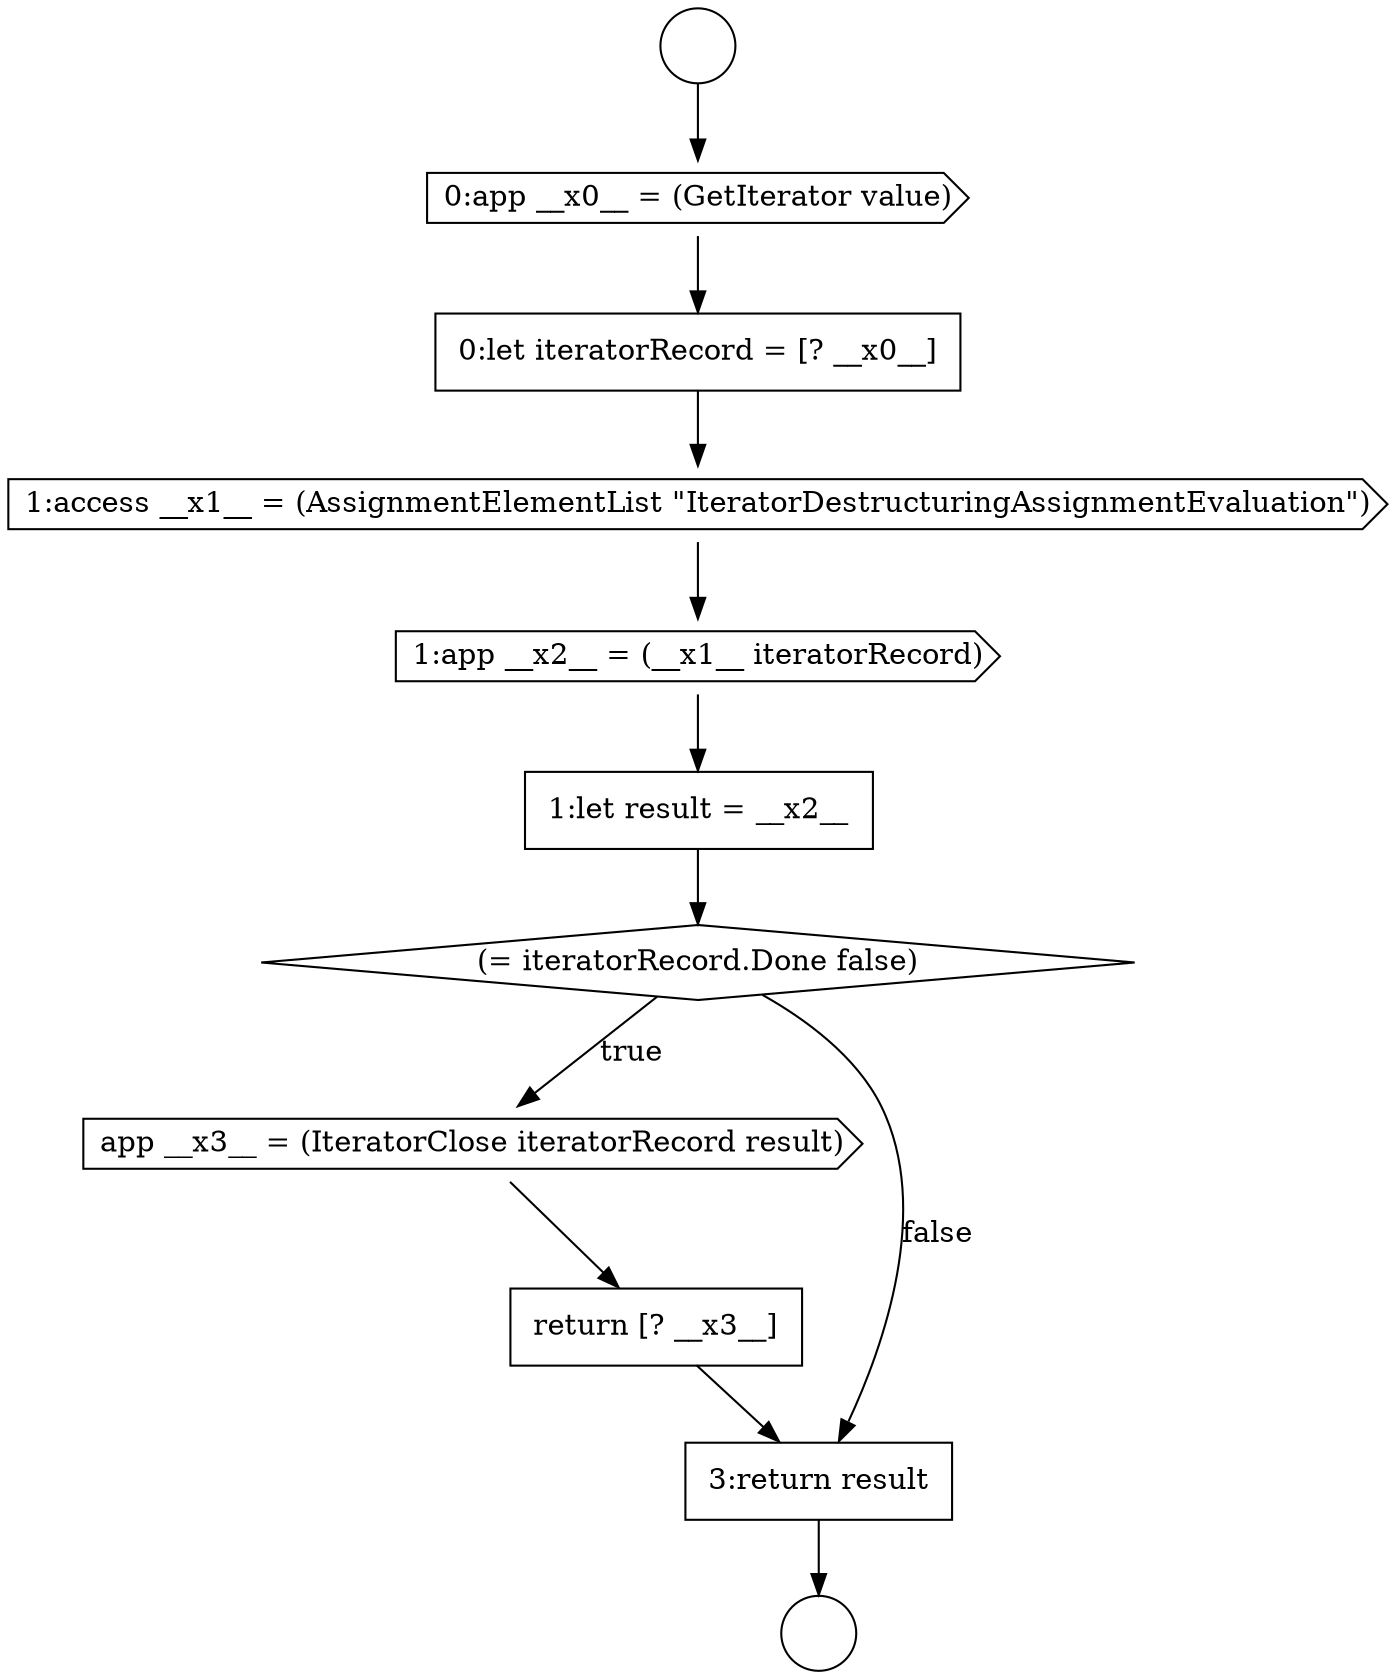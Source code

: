 digraph {
  node5168 [shape=none, margin=0, label=<<font color="black">
    <table border="0" cellborder="1" cellspacing="0" cellpadding="10">
      <tr><td align="left">1:let result = __x2__</td></tr>
    </table>
  </font>> color="black" fillcolor="white" style=filled]
  node5163 [shape=circle label=" " color="black" fillcolor="white" style=filled]
  node5169 [shape=diamond, label=<<font color="black">(= iteratorRecord.Done false)</font>> color="black" fillcolor="white" style=filled]
  node5167 [shape=cds, label=<<font color="black">1:app __x2__ = (__x1__ iteratorRecord)</font>> color="black" fillcolor="white" style=filled]
  node5166 [shape=cds, label=<<font color="black">1:access __x1__ = (AssignmentElementList &quot;IteratorDestructuringAssignmentEvaluation&quot;)</font>> color="black" fillcolor="white" style=filled]
  node5170 [shape=cds, label=<<font color="black">app __x3__ = (IteratorClose iteratorRecord result)</font>> color="black" fillcolor="white" style=filled]
  node5165 [shape=none, margin=0, label=<<font color="black">
    <table border="0" cellborder="1" cellspacing="0" cellpadding="10">
      <tr><td align="left">0:let iteratorRecord = [? __x0__]</td></tr>
    </table>
  </font>> color="black" fillcolor="white" style=filled]
  node5171 [shape=none, margin=0, label=<<font color="black">
    <table border="0" cellborder="1" cellspacing="0" cellpadding="10">
      <tr><td align="left">return [? __x3__]</td></tr>
    </table>
  </font>> color="black" fillcolor="white" style=filled]
  node5172 [shape=none, margin=0, label=<<font color="black">
    <table border="0" cellborder="1" cellspacing="0" cellpadding="10">
      <tr><td align="left">3:return result</td></tr>
    </table>
  </font>> color="black" fillcolor="white" style=filled]
  node5164 [shape=cds, label=<<font color="black">0:app __x0__ = (GetIterator value)</font>> color="black" fillcolor="white" style=filled]
  node5162 [shape=circle label=" " color="black" fillcolor="white" style=filled]
  node5165 -> node5166 [ color="black"]
  node5170 -> node5171 [ color="black"]
  node5168 -> node5169 [ color="black"]
  node5162 -> node5164 [ color="black"]
  node5172 -> node5163 [ color="black"]
  node5166 -> node5167 [ color="black"]
  node5164 -> node5165 [ color="black"]
  node5167 -> node5168 [ color="black"]
  node5169 -> node5170 [label=<<font color="black">true</font>> color="black"]
  node5169 -> node5172 [label=<<font color="black">false</font>> color="black"]
  node5171 -> node5172 [ color="black"]
}
